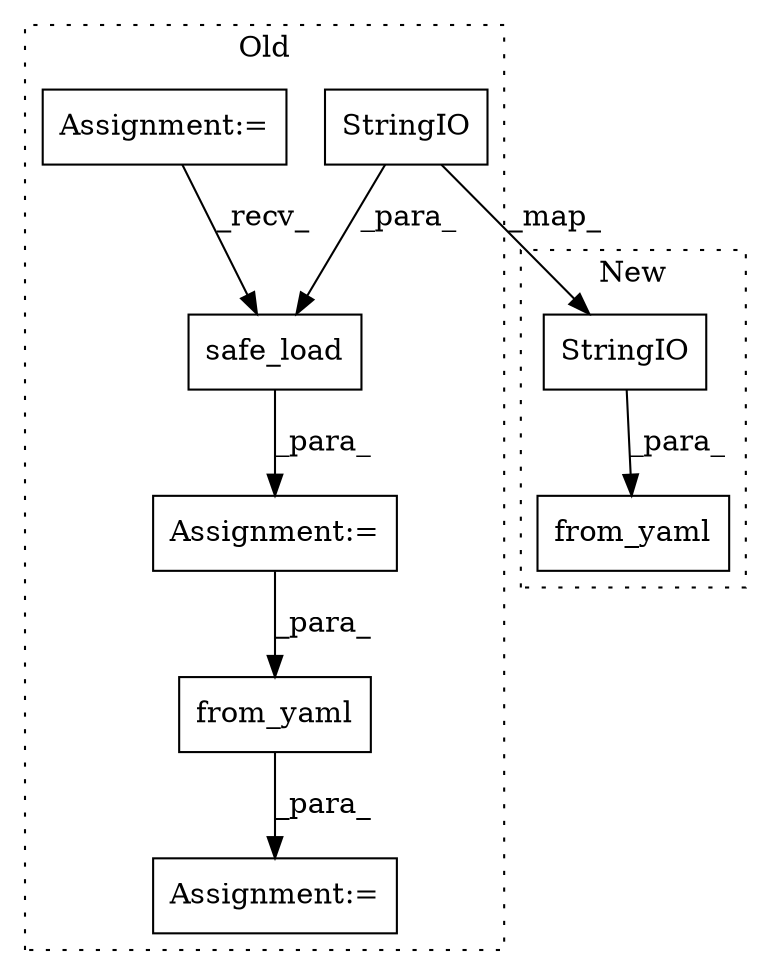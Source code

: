 digraph G {
subgraph cluster0 {
1 [label="safe_load" a="32" s="1830,1851" l="10,1" shape="box"];
4 [label="StringIO" a="32" s="1676,1808" l="9,1" shape="box"];
5 [label="Assignment:=" a="7" s="1618" l="4" shape="box"];
6 [label="Assignment:=" a="7" s="1864" l="1" shape="box"];
7 [label="Assignment:=" a="7" s="1824" l="1" shape="box"];
8 [label="from_yaml" a="32" s="1872,1891" l="10,1" shape="box"];
label = "Old";
style="dotted";
}
subgraph cluster1 {
2 [label="from_yaml" a="32" s="1475,1621" l="10,1" shape="box"];
3 [label="StringIO" a="32" s="1488,1620" l="9,1" shape="box"];
label = "New";
style="dotted";
}
1 -> 7 [label="_para_"];
3 -> 2 [label="_para_"];
4 -> 1 [label="_para_"];
4 -> 3 [label="_map_"];
5 -> 1 [label="_recv_"];
7 -> 8 [label="_para_"];
8 -> 6 [label="_para_"];
}